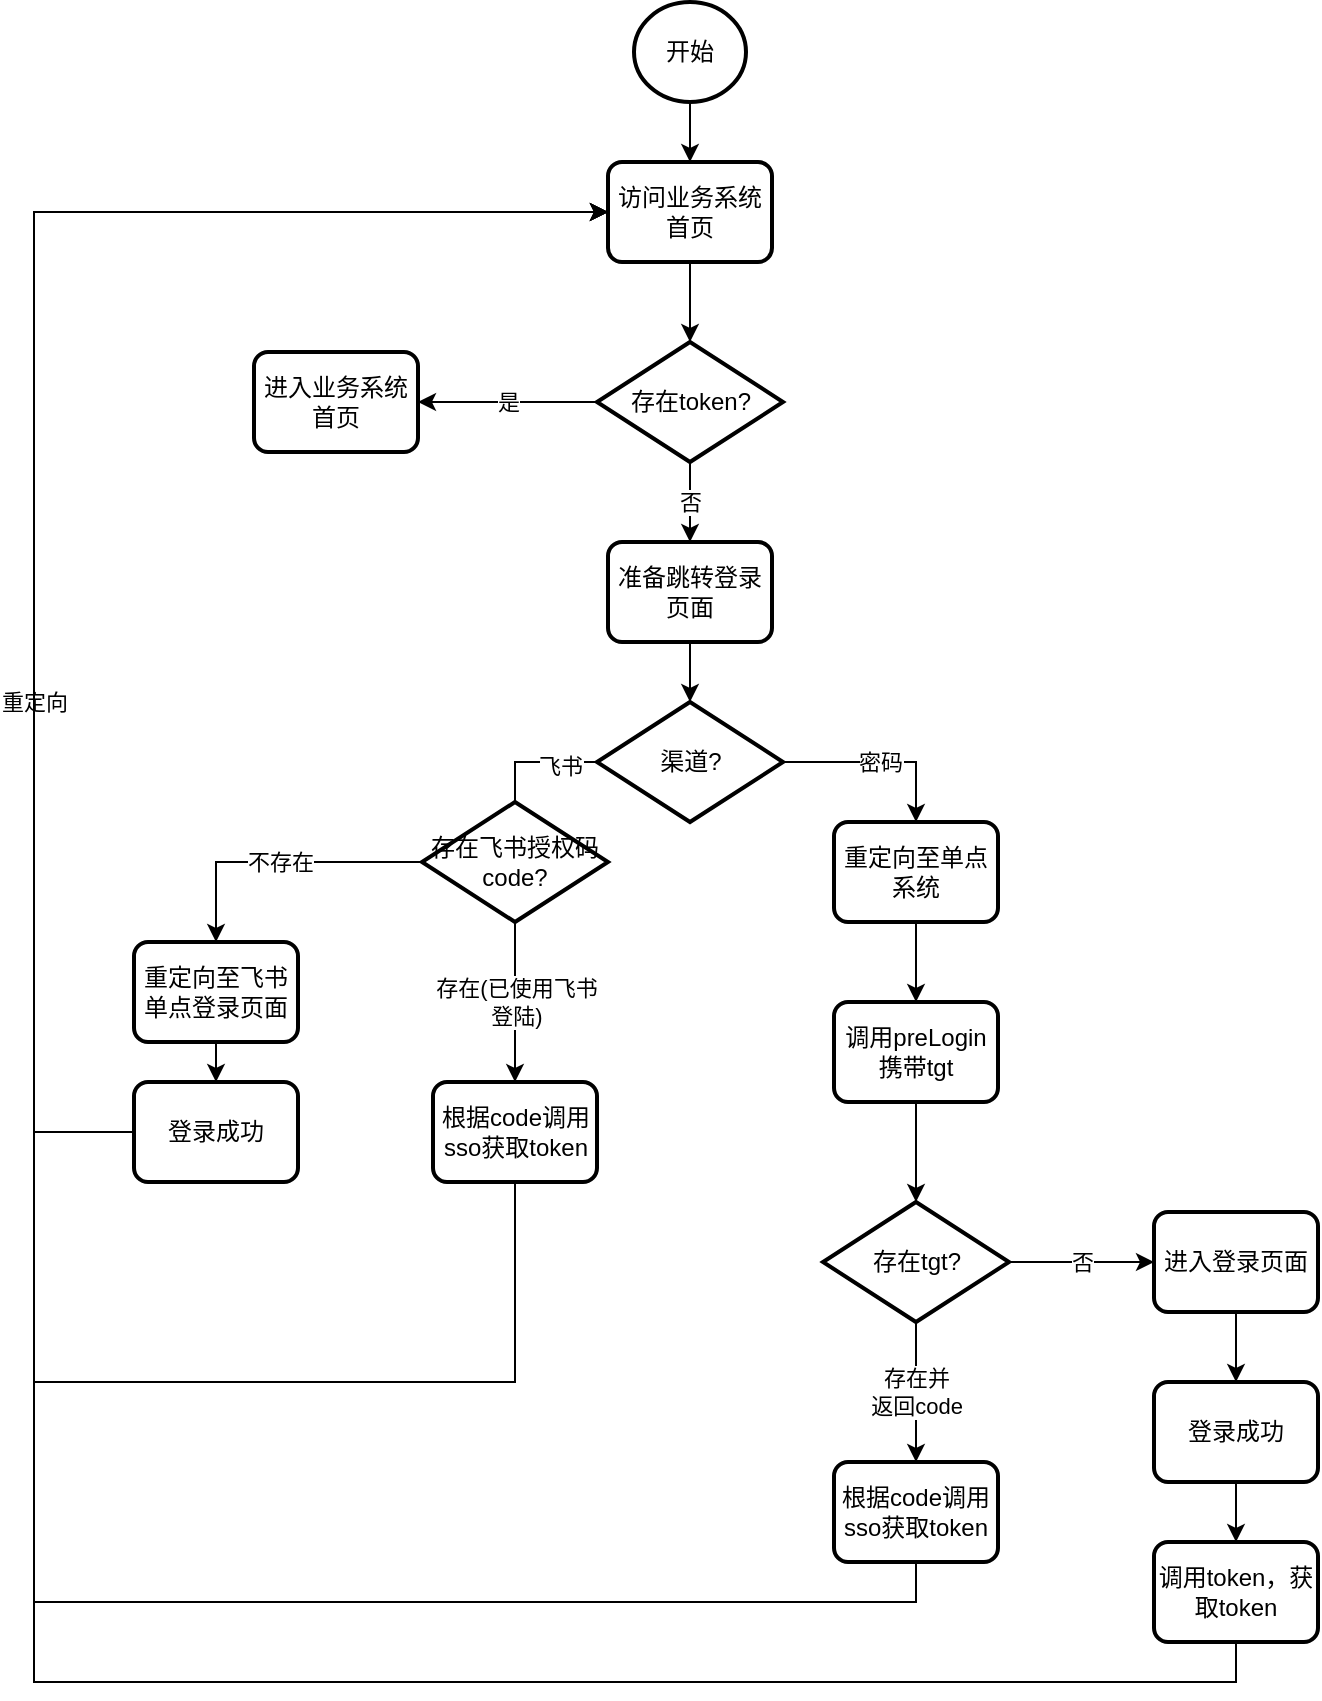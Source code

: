 <mxfile version="20.8.16" type="device"><diagram name="单点登录" id="SEgTNb8yxli-Ece7Vq1D"><mxGraphModel dx="941" dy="652" grid="1" gridSize="10" guides="1" tooltips="1" connect="1" arrows="1" fold="1" page="1" pageScale="1" pageWidth="827" pageHeight="1169" math="0" shadow="0"><root><mxCell id="0"/><mxCell id="1" parent="0"/><mxCell id="bJ8RJvIESAbAIefkA6Ej-1" style="edgeStyle=none;rounded=0;orthogonalLoop=1;jettySize=auto;html=1;exitX=0.5;exitY=1;exitDx=0;exitDy=0;exitPerimeter=0;entryX=0.5;entryY=0;entryDx=0;entryDy=0;" parent="1" source="bJ8RJvIESAbAIefkA6Ej-2" target="bJ8RJvIESAbAIefkA6Ej-4" edge="1"><mxGeometry relative="1" as="geometry"/></mxCell><mxCell id="bJ8RJvIESAbAIefkA6Ej-2" value="开始" style="strokeWidth=2;html=1;shape=mxgraph.flowchart.start_2;whiteSpace=wrap;" parent="1" vertex="1"><mxGeometry x="360" y="10" width="56" height="50" as="geometry"/></mxCell><mxCell id="bJ8RJvIESAbAIefkA6Ej-3" style="edgeStyle=none;rounded=0;orthogonalLoop=1;jettySize=auto;html=1;exitX=0.5;exitY=1;exitDx=0;exitDy=0;entryX=0.5;entryY=0;entryDx=0;entryDy=0;entryPerimeter=0;" parent="1" source="bJ8RJvIESAbAIefkA6Ej-4" target="bJ8RJvIESAbAIefkA6Ej-7" edge="1"><mxGeometry relative="1" as="geometry"/></mxCell><mxCell id="bJ8RJvIESAbAIefkA6Ej-4" value="访问业务系统首页" style="rounded=1;whiteSpace=wrap;html=1;absoluteArcSize=1;arcSize=14;strokeWidth=2;" parent="1" vertex="1"><mxGeometry x="347" y="90" width="82" height="50" as="geometry"/></mxCell><mxCell id="bJ8RJvIESAbAIefkA6Ej-5" value="是" style="edgeStyle=orthogonalEdgeStyle;rounded=0;orthogonalLoop=1;jettySize=auto;html=1;exitX=0;exitY=0.5;exitDx=0;exitDy=0;exitPerimeter=0;" parent="1" source="bJ8RJvIESAbAIefkA6Ej-7" target="bJ8RJvIESAbAIefkA6Ej-8" edge="1"><mxGeometry relative="1" as="geometry"/></mxCell><mxCell id="bJ8RJvIESAbAIefkA6Ej-6" value="否" style="edgeStyle=orthogonalEdgeStyle;rounded=0;orthogonalLoop=1;jettySize=auto;html=1;exitX=0.5;exitY=1;exitDx=0;exitDy=0;exitPerimeter=0;" parent="1" source="bJ8RJvIESAbAIefkA6Ej-7" target="bJ8RJvIESAbAIefkA6Ej-10" edge="1"><mxGeometry relative="1" as="geometry"/></mxCell><mxCell id="bJ8RJvIESAbAIefkA6Ej-7" value="存在token?" style="strokeWidth=2;html=1;shape=mxgraph.flowchart.decision;whiteSpace=wrap;" parent="1" vertex="1"><mxGeometry x="341.5" y="180" width="93" height="60" as="geometry"/></mxCell><mxCell id="bJ8RJvIESAbAIefkA6Ej-8" value="进入业务系统首页" style="rounded=1;whiteSpace=wrap;html=1;absoluteArcSize=1;arcSize=14;strokeWidth=2;" parent="1" vertex="1"><mxGeometry x="170" y="185" width="82" height="50" as="geometry"/></mxCell><mxCell id="bJ8RJvIESAbAIefkA6Ej-9" style="edgeStyle=orthogonalEdgeStyle;rounded=0;orthogonalLoop=1;jettySize=auto;html=1;exitX=0.5;exitY=1;exitDx=0;exitDy=0;" parent="1" source="bJ8RJvIESAbAIefkA6Ej-10" target="bJ8RJvIESAbAIefkA6Ej-13" edge="1"><mxGeometry relative="1" as="geometry"/></mxCell><mxCell id="bJ8RJvIESAbAIefkA6Ej-10" value="准备跳转登录页面" style="rounded=1;whiteSpace=wrap;html=1;absoluteArcSize=1;arcSize=14;strokeWidth=2;" parent="1" vertex="1"><mxGeometry x="347" y="280" width="82" height="50" as="geometry"/></mxCell><mxCell id="bJ8RJvIESAbAIefkA6Ej-11" value="存在(已使用飞书&lt;br style=&quot;border-color: var(--border-color); background-color: rgb(251, 251, 251);&quot;&gt;&lt;span style=&quot;border-color: var(--border-color);&quot;&gt;登陆&lt;/span&gt;)" style="edgeStyle=orthogonalEdgeStyle;rounded=0;orthogonalLoop=1;jettySize=auto;html=1;exitX=0.5;exitY=1;exitDx=0;exitDy=0;exitPerimeter=0;entryX=0.5;entryY=0;entryDx=0;entryDy=0;startArrow=none;" parent="1" source="bJ8RJvIESAbAIefkA6Ej-18" target="bJ8RJvIESAbAIefkA6Ej-14" edge="1"><mxGeometry relative="1" as="geometry"/></mxCell><mxCell id="bJ8RJvIESAbAIefkA6Ej-12" value="密码" style="edgeStyle=orthogonalEdgeStyle;rounded=0;orthogonalLoop=1;jettySize=auto;html=1;exitX=1;exitY=0.5;exitDx=0;exitDy=0;exitPerimeter=0;entryX=0.5;entryY=0;entryDx=0;entryDy=0;" parent="1" source="bJ8RJvIESAbAIefkA6Ej-13" target="bJ8RJvIESAbAIefkA6Ej-25" edge="1"><mxGeometry relative="1" as="geometry"/></mxCell><mxCell id="bJ8RJvIESAbAIefkA6Ej-13" value="渠道?" style="strokeWidth=2;html=1;shape=mxgraph.flowchart.decision;whiteSpace=wrap;" parent="1" vertex="1"><mxGeometry x="341.5" y="360" width="93" height="60" as="geometry"/></mxCell><mxCell id="bJ8RJvIESAbAIefkA6Ej-14" value="根据code调用sso获取token" style="rounded=1;whiteSpace=wrap;html=1;absoluteArcSize=1;arcSize=14;strokeWidth=2;" parent="1" vertex="1"><mxGeometry x="259.5" y="550" width="82" height="50" as="geometry"/></mxCell><mxCell id="bJ8RJvIESAbAIefkA6Ej-15" value="" style="edgeStyle=orthogonalEdgeStyle;rounded=0;orthogonalLoop=1;jettySize=auto;html=1;exitX=0;exitY=0.5;exitDx=0;exitDy=0;exitPerimeter=0;entryX=0.5;entryY=0;entryDx=0;entryDy=0;endArrow=none;" parent="1" source="bJ8RJvIESAbAIefkA6Ej-13" target="bJ8RJvIESAbAIefkA6Ej-18" edge="1"><mxGeometry relative="1" as="geometry"><mxPoint x="341.5" y="390" as="sourcePoint"/><mxPoint x="300.5" y="460" as="targetPoint"/></mxGeometry></mxCell><mxCell id="bJ8RJvIESAbAIefkA6Ej-16" value="飞书" style="edgeLabel;html=1;align=center;verticalAlign=middle;resizable=0;points=[];" parent="bJ8RJvIESAbAIefkA6Ej-15" vertex="1" connectable="0"><mxGeometry x="-0.378" y="2" relative="1" as="geometry"><mxPoint as="offset"/></mxGeometry></mxCell><mxCell id="bJ8RJvIESAbAIefkA6Ej-17" value="不存在" style="edgeStyle=orthogonalEdgeStyle;rounded=0;orthogonalLoop=1;jettySize=auto;html=1;exitX=0;exitY=0.5;exitDx=0;exitDy=0;exitPerimeter=0;entryX=0.5;entryY=0;entryDx=0;entryDy=0;" parent="1" source="bJ8RJvIESAbAIefkA6Ej-18" target="bJ8RJvIESAbAIefkA6Ej-20" edge="1"><mxGeometry relative="1" as="geometry"><mxPoint x="180" y="540" as="targetPoint"/></mxGeometry></mxCell><mxCell id="bJ8RJvIESAbAIefkA6Ej-18" value="存在飞书授权码code?" style="strokeWidth=2;html=1;shape=mxgraph.flowchart.decision;whiteSpace=wrap;" parent="1" vertex="1"><mxGeometry x="254" y="410" width="93" height="60" as="geometry"/></mxCell><mxCell id="bJ8RJvIESAbAIefkA6Ej-19" style="edgeStyle=orthogonalEdgeStyle;rounded=0;orthogonalLoop=1;jettySize=auto;html=1;exitX=0.5;exitY=1;exitDx=0;exitDy=0;entryX=0.5;entryY=0;entryDx=0;entryDy=0;" parent="1" source="bJ8RJvIESAbAIefkA6Ej-20" target="bJ8RJvIESAbAIefkA6Ej-23" edge="1"><mxGeometry relative="1" as="geometry"/></mxCell><mxCell id="bJ8RJvIESAbAIefkA6Ej-20" value="重定向至飞书单点登录页面" style="rounded=1;whiteSpace=wrap;html=1;absoluteArcSize=1;arcSize=14;strokeWidth=2;" parent="1" vertex="1"><mxGeometry x="110" y="480" width="82" height="50" as="geometry"/></mxCell><mxCell id="bJ8RJvIESAbAIefkA6Ej-21" style="edgeStyle=orthogonalEdgeStyle;rounded=0;orthogonalLoop=1;jettySize=auto;html=1;exitX=0.5;exitY=1;exitDx=0;exitDy=0;entryX=0;entryY=0.5;entryDx=0;entryDy=0;" parent="1" source="bJ8RJvIESAbAIefkA6Ej-14" target="bJ8RJvIESAbAIefkA6Ej-4" edge="1"><mxGeometry relative="1" as="geometry"><mxPoint x="300.5" y="680" as="sourcePoint"/><Array as="points"><mxPoint x="301" y="700"/><mxPoint x="60" y="700"/><mxPoint x="60" y="115"/></Array></mxGeometry></mxCell><mxCell id="bJ8RJvIESAbAIefkA6Ej-22" value="重定向" style="edgeStyle=orthogonalEdgeStyle;rounded=0;orthogonalLoop=1;jettySize=auto;html=1;exitX=0;exitY=0.5;exitDx=0;exitDy=0;entryX=0;entryY=0.5;entryDx=0;entryDy=0;" parent="1" source="bJ8RJvIESAbAIefkA6Ej-23" target="bJ8RJvIESAbAIefkA6Ej-4" edge="1"><mxGeometry x="-0.335" relative="1" as="geometry"><mxPoint x="110" y="320" as="targetPoint"/><Array as="points"><mxPoint x="60" y="575"/><mxPoint x="60" y="115"/></Array><mxPoint as="offset"/></mxGeometry></mxCell><mxCell id="bJ8RJvIESAbAIefkA6Ej-23" value="登录成功" style="rounded=1;whiteSpace=wrap;html=1;absoluteArcSize=1;arcSize=14;strokeWidth=2;" parent="1" vertex="1"><mxGeometry x="110" y="550" width="82" height="50" as="geometry"/></mxCell><mxCell id="bJ8RJvIESAbAIefkA6Ej-24" style="edgeStyle=orthogonalEdgeStyle;rounded=0;orthogonalLoop=1;jettySize=auto;html=1;exitX=0.5;exitY=1;exitDx=0;exitDy=0;" parent="1" source="bJ8RJvIESAbAIefkA6Ej-25" target="bJ8RJvIESAbAIefkA6Ej-27" edge="1"><mxGeometry relative="1" as="geometry"/></mxCell><mxCell id="bJ8RJvIESAbAIefkA6Ej-25" value="重定向至单点系统" style="rounded=1;whiteSpace=wrap;html=1;absoluteArcSize=1;arcSize=14;strokeWidth=2;" parent="1" vertex="1"><mxGeometry x="460" y="420" width="82" height="50" as="geometry"/></mxCell><mxCell id="bJ8RJvIESAbAIefkA6Ej-26" style="edgeStyle=orthogonalEdgeStyle;rounded=0;orthogonalLoop=1;jettySize=auto;html=1;exitX=0.5;exitY=1;exitDx=0;exitDy=0;" parent="1" source="bJ8RJvIESAbAIefkA6Ej-27" target="bJ8RJvIESAbAIefkA6Ej-30" edge="1"><mxGeometry relative="1" as="geometry"/></mxCell><mxCell id="bJ8RJvIESAbAIefkA6Ej-27" value="调用preLogin&lt;br&gt;携带tgt" style="rounded=1;whiteSpace=wrap;html=1;absoluteArcSize=1;arcSize=14;strokeWidth=2;" parent="1" vertex="1"><mxGeometry x="460" y="510" width="82" height="50" as="geometry"/></mxCell><mxCell id="bJ8RJvIESAbAIefkA6Ej-28" value="存在并&lt;br&gt;返回code" style="edgeStyle=orthogonalEdgeStyle;rounded=0;orthogonalLoop=1;jettySize=auto;html=1;exitX=0.5;exitY=1;exitDx=0;exitDy=0;exitPerimeter=0;" parent="1" source="bJ8RJvIESAbAIefkA6Ej-30" target="bJ8RJvIESAbAIefkA6Ej-32" edge="1"><mxGeometry relative="1" as="geometry"/></mxCell><mxCell id="bJ8RJvIESAbAIefkA6Ej-29" value="否" style="edgeStyle=orthogonalEdgeStyle;rounded=0;orthogonalLoop=1;jettySize=auto;html=1;exitX=1;exitY=0.5;exitDx=0;exitDy=0;exitPerimeter=0;entryX=0;entryY=0.5;entryDx=0;entryDy=0;" parent="1" source="bJ8RJvIESAbAIefkA6Ej-30" target="bJ8RJvIESAbAIefkA6Ej-34" edge="1"><mxGeometry relative="1" as="geometry"/></mxCell><mxCell id="bJ8RJvIESAbAIefkA6Ej-30" value="存在tgt?" style="strokeWidth=2;html=1;shape=mxgraph.flowchart.decision;whiteSpace=wrap;" parent="1" vertex="1"><mxGeometry x="454.5" y="610" width="93" height="60" as="geometry"/></mxCell><mxCell id="bJ8RJvIESAbAIefkA6Ej-31" style="edgeStyle=orthogonalEdgeStyle;rounded=0;orthogonalLoop=1;jettySize=auto;html=1;exitX=0.5;exitY=1;exitDx=0;exitDy=0;entryX=0;entryY=0.5;entryDx=0;entryDy=0;" parent="1" source="bJ8RJvIESAbAIefkA6Ej-32" target="bJ8RJvIESAbAIefkA6Ej-4" edge="1"><mxGeometry relative="1" as="geometry"><Array as="points"><mxPoint x="501" y="810"/><mxPoint x="60" y="810"/><mxPoint x="60" y="115"/></Array></mxGeometry></mxCell><mxCell id="bJ8RJvIESAbAIefkA6Ej-32" value="根据code调用sso获取token" style="rounded=1;whiteSpace=wrap;html=1;absoluteArcSize=1;arcSize=14;strokeWidth=2;" parent="1" vertex="1"><mxGeometry x="460" y="740" width="82" height="50" as="geometry"/></mxCell><mxCell id="bJ8RJvIESAbAIefkA6Ej-33" style="edgeStyle=orthogonalEdgeStyle;rounded=0;orthogonalLoop=1;jettySize=auto;html=1;exitX=0.5;exitY=1;exitDx=0;exitDy=0;" parent="1" source="bJ8RJvIESAbAIefkA6Ej-34" target="bJ8RJvIESAbAIefkA6Ej-36" edge="1"><mxGeometry relative="1" as="geometry"/></mxCell><mxCell id="bJ8RJvIESAbAIefkA6Ej-34" value="进入登录页面" style="rounded=1;whiteSpace=wrap;html=1;absoluteArcSize=1;arcSize=14;strokeWidth=2;" parent="1" vertex="1"><mxGeometry x="620" y="615" width="82" height="50" as="geometry"/></mxCell><mxCell id="bJ8RJvIESAbAIefkA6Ej-35" style="edgeStyle=orthogonalEdgeStyle;rounded=0;orthogonalLoop=1;jettySize=auto;html=1;exitX=0.5;exitY=1;exitDx=0;exitDy=0;entryX=0.5;entryY=0;entryDx=0;entryDy=0;" parent="1" source="bJ8RJvIESAbAIefkA6Ej-36" target="bJ8RJvIESAbAIefkA6Ej-38" edge="1"><mxGeometry relative="1" as="geometry"/></mxCell><mxCell id="bJ8RJvIESAbAIefkA6Ej-36" value="登录成功" style="rounded=1;whiteSpace=wrap;html=1;absoluteArcSize=1;arcSize=14;strokeWidth=2;" parent="1" vertex="1"><mxGeometry x="620" y="700" width="82" height="50" as="geometry"/></mxCell><mxCell id="bJ8RJvIESAbAIefkA6Ej-37" style="edgeStyle=orthogonalEdgeStyle;rounded=0;orthogonalLoop=1;jettySize=auto;html=1;exitX=0.5;exitY=1;exitDx=0;exitDy=0;entryX=0;entryY=0.5;entryDx=0;entryDy=0;" parent="1" source="bJ8RJvIESAbAIefkA6Ej-38" target="bJ8RJvIESAbAIefkA6Ej-4" edge="1"><mxGeometry relative="1" as="geometry"><Array as="points"><mxPoint x="661" y="850"/><mxPoint x="60" y="850"/><mxPoint x="60" y="115"/></Array></mxGeometry></mxCell><mxCell id="bJ8RJvIESAbAIefkA6Ej-38" value="调用token，获取token" style="rounded=1;whiteSpace=wrap;html=1;absoluteArcSize=1;arcSize=14;strokeWidth=2;" parent="1" vertex="1"><mxGeometry x="620" y="780" width="82" height="50" as="geometry"/></mxCell></root></mxGraphModel></diagram></mxfile>